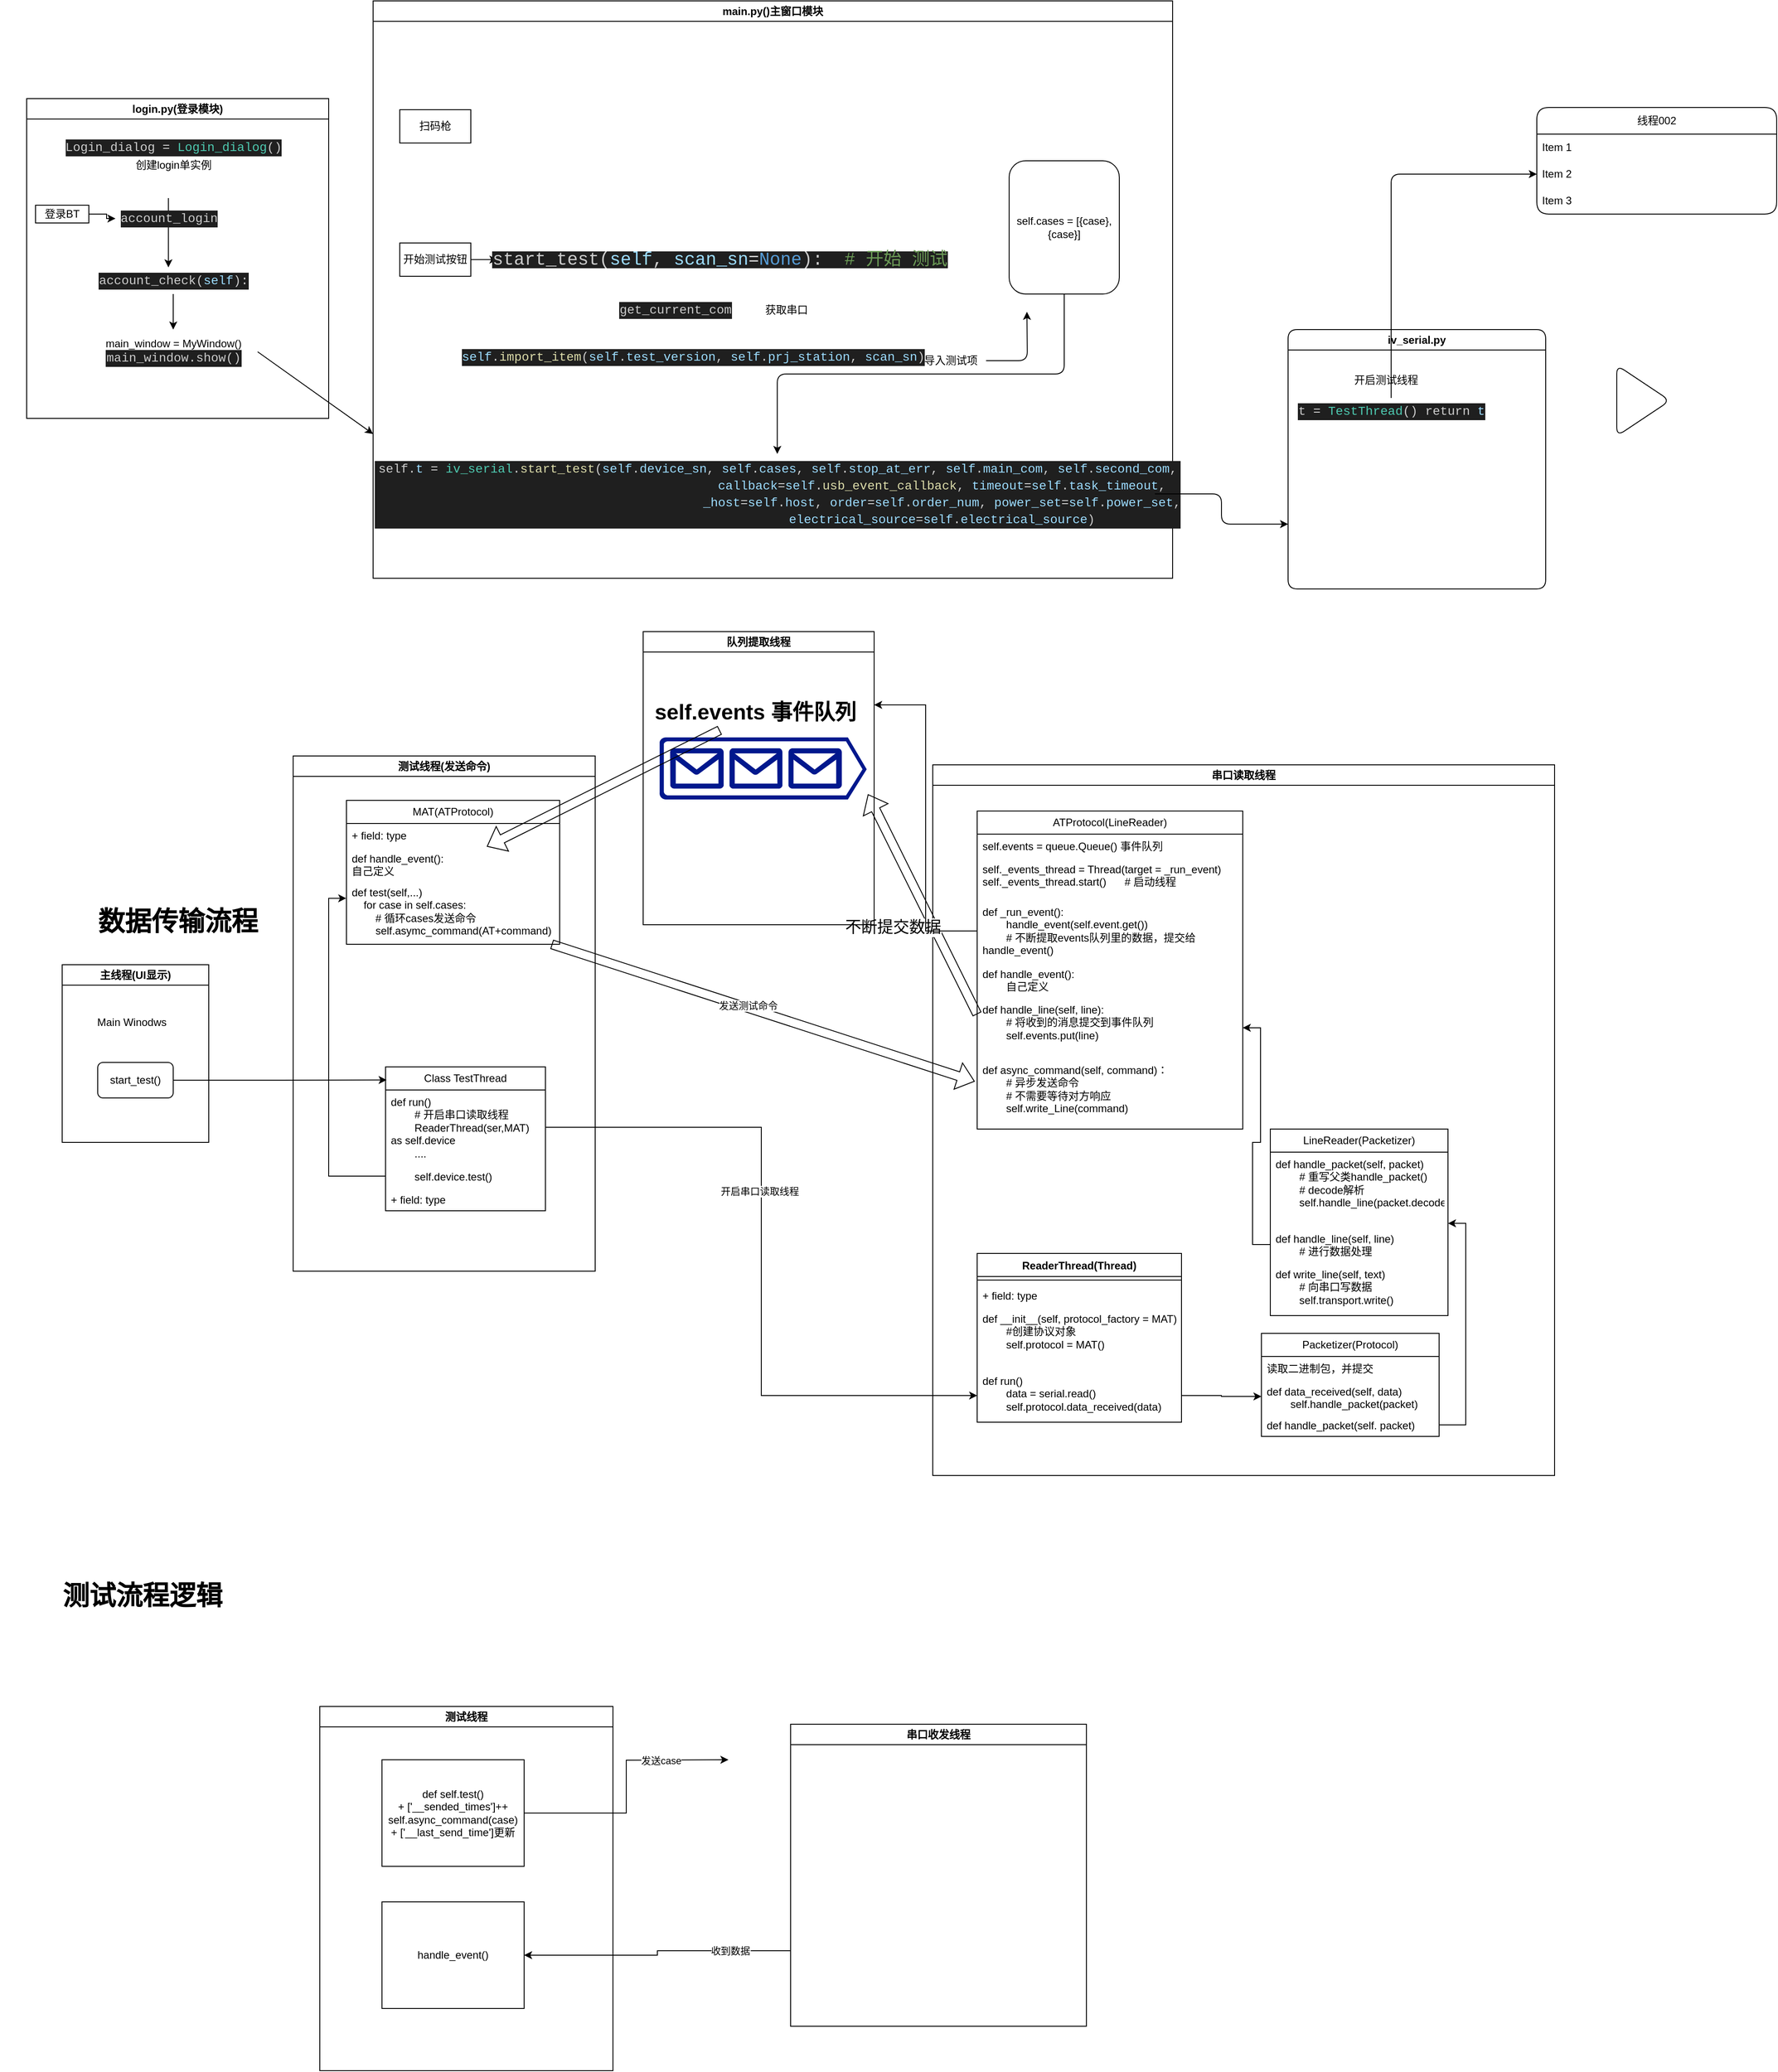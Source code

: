 <mxfile version="21.6.8" type="github">
  <diagram name="第 1 页" id="dt1ydbLvdWKdi6ZFMIxa">
    <mxGraphModel dx="1295" dy="637" grid="1" gridSize="10" guides="1" tooltips="1" connect="1" arrows="1" fold="1" page="1" pageScale="1" pageWidth="827" pageHeight="1169" math="0" shadow="0">
      <root>
        <mxCell id="0" />
        <mxCell id="1" parent="0" />
        <mxCell id="iBdUKiKmWNrFC63WjBEQ-3" value="login.py(登录模块)" style="swimlane;whiteSpace=wrap;html=1;rounded=0;labelBackgroundColor=none;" parent="1" vertex="1">
          <mxGeometry x="40" y="130" width="340" height="360" as="geometry" />
        </mxCell>
        <mxCell id="iBdUKiKmWNrFC63WjBEQ-4" value="&lt;div style=&quot;color: rgb(204, 204, 204); background-color: rgb(31, 31, 31); font-family: Consolas, &amp;quot;Courier New&amp;quot;, monospace; font-size: 14px; line-height: 19px;&quot;&gt;Login_dialog &lt;span style=&quot;color: #d4d4d4;&quot;&gt;=&lt;/span&gt; &lt;span style=&quot;color: #4ec9b0;&quot;&gt;Login_dialog&lt;/span&gt;()&lt;/div&gt;" style="text;html=1;align=center;verticalAlign=middle;resizable=0;points=[];autosize=1;strokeColor=none;fillColor=none;rounded=0;labelBackgroundColor=none;" parent="iBdUKiKmWNrFC63WjBEQ-3" vertex="1">
          <mxGeometry x="40" y="40" width="250" height="30" as="geometry" />
        </mxCell>
        <mxCell id="iBdUKiKmWNrFC63WjBEQ-6" value="创建login单实例" style="text;html=1;align=center;verticalAlign=middle;resizable=0;points=[];autosize=1;strokeColor=none;fillColor=none;rounded=0;labelBackgroundColor=none;" parent="iBdUKiKmWNrFC63WjBEQ-3" vertex="1">
          <mxGeometry x="110" y="60" width="110" height="30" as="geometry" />
        </mxCell>
        <mxCell id="pdhDMb10vHC7tpRMdVxu-9" value="" style="edgeStyle=orthogonalEdgeStyle;rounded=0;orthogonalLoop=1;jettySize=auto;html=1;labelBackgroundColor=none;fontColor=default;" parent="iBdUKiKmWNrFC63WjBEQ-3" source="iBdUKiKmWNrFC63WjBEQ-7" target="pdhDMb10vHC7tpRMdVxu-3" edge="1">
          <mxGeometry relative="1" as="geometry" />
        </mxCell>
        <mxCell id="iBdUKiKmWNrFC63WjBEQ-7" value="&lt;div style=&quot;color: rgb(204, 204, 204); background-color: rgb(31, 31, 31); font-family: Consolas, &amp;quot;Courier New&amp;quot;, monospace; font-size: 14px; line-height: 19px;&quot;&gt;account_check(&lt;span style=&quot;color: #9cdcfe;&quot;&gt;self&lt;/span&gt;):&lt;/div&gt;" style="text;html=1;align=center;verticalAlign=middle;resizable=0;points=[];autosize=1;strokeColor=none;fillColor=none;rounded=0;labelBackgroundColor=none;" parent="iBdUKiKmWNrFC63WjBEQ-3" vertex="1">
          <mxGeometry x="75" y="190" width="180" height="30" as="geometry" />
        </mxCell>
        <mxCell id="pdhDMb10vHC7tpRMdVxu-8" value="" style="edgeStyle=orthogonalEdgeStyle;rounded=0;orthogonalLoop=1;jettySize=auto;html=1;labelBackgroundColor=none;fontColor=default;" parent="iBdUKiKmWNrFC63WjBEQ-3" edge="1">
          <mxGeometry relative="1" as="geometry">
            <mxPoint x="159.58" y="112.0" as="sourcePoint" />
            <mxPoint x="159.58" y="190" as="targetPoint" />
          </mxGeometry>
        </mxCell>
        <mxCell id="iBdUKiKmWNrFC63WjBEQ-15" value="&lt;div style=&quot;color: rgb(204, 204, 204); background-color: rgb(31, 31, 31); font-family: Consolas, &amp;quot;Courier New&amp;quot;, monospace; font-size: 14px; line-height: 19px;&quot;&gt;account_login&lt;/div&gt;" style="text;html=1;align=center;verticalAlign=middle;resizable=0;points=[];autosize=1;strokeColor=none;fillColor=none;rounded=0;labelBackgroundColor=none;" parent="iBdUKiKmWNrFC63WjBEQ-3" vertex="1">
          <mxGeometry x="100" y="120" width="120" height="30" as="geometry" />
        </mxCell>
        <mxCell id="pdhDMb10vHC7tpRMdVxu-3" value="main_window = MyWindow()&lt;br&gt;&lt;div style=&quot;color: rgb(204, 204, 204); background-color: rgb(31, 31, 31); font-family: Consolas, &amp;quot;Courier New&amp;quot;, monospace; font-size: 14px; line-height: 19px;&quot;&gt;main_window.show()&lt;/div&gt;" style="text;html=1;align=center;verticalAlign=middle;resizable=0;points=[];autosize=1;strokeColor=none;fillColor=none;rounded=0;labelBackgroundColor=none;" parent="iBdUKiKmWNrFC63WjBEQ-3" vertex="1">
          <mxGeometry x="75" y="260" width="180" height="50" as="geometry" />
        </mxCell>
        <mxCell id="pdhDMb10vHC7tpRMdVxu-5" value="" style="edgeStyle=orthogonalEdgeStyle;rounded=0;orthogonalLoop=1;jettySize=auto;html=1;labelBackgroundColor=none;fontColor=default;" parent="iBdUKiKmWNrFC63WjBEQ-3" source="pdhDMb10vHC7tpRMdVxu-4" target="iBdUKiKmWNrFC63WjBEQ-15" edge="1">
          <mxGeometry relative="1" as="geometry" />
        </mxCell>
        <mxCell id="pdhDMb10vHC7tpRMdVxu-4" value="登录BT" style="rounded=0;whiteSpace=wrap;html=1;labelBackgroundColor=none;" parent="iBdUKiKmWNrFC63WjBEQ-3" vertex="1">
          <mxGeometry x="10" y="120" width="60" height="20" as="geometry" />
        </mxCell>
        <mxCell id="pdhDMb10vHC7tpRMdVxu-10" value="main.py()主窗口模块" style="swimlane;whiteSpace=wrap;html=1;rounded=0;labelBackgroundColor=none;" parent="1" vertex="1">
          <mxGeometry x="430" y="20" width="900" height="650" as="geometry" />
        </mxCell>
        <mxCell id="pdhDMb10vHC7tpRMdVxu-16" value="" style="edgeStyle=orthogonalEdgeStyle;rounded=0;orthogonalLoop=1;jettySize=auto;html=1;labelBackgroundColor=none;fontColor=default;" parent="pdhDMb10vHC7tpRMdVxu-10" source="pdhDMb10vHC7tpRMdVxu-13" target="pdhDMb10vHC7tpRMdVxu-15" edge="1">
          <mxGeometry relative="1" as="geometry" />
        </mxCell>
        <mxCell id="pdhDMb10vHC7tpRMdVxu-13" value="开始测试按钮" style="rounded=0;whiteSpace=wrap;html=1;labelBackgroundColor=none;" parent="pdhDMb10vHC7tpRMdVxu-10" vertex="1">
          <mxGeometry x="30" y="272.5" width="80" height="37.5" as="geometry" />
        </mxCell>
        <mxCell id="pdhDMb10vHC7tpRMdVxu-14" value="扫码枪" style="rounded=0;whiteSpace=wrap;html=1;labelBackgroundColor=none;" parent="pdhDMb10vHC7tpRMdVxu-10" vertex="1">
          <mxGeometry x="30" y="122.5" width="80" height="37.5" as="geometry" />
        </mxCell>
        <mxCell id="pdhDMb10vHC7tpRMdVxu-15" value="&lt;div style=&quot;color: rgb(204, 204, 204); background-color: rgb(31, 31, 31); font-family: Consolas, &amp;quot;Courier New&amp;quot;, monospace; font-size: 20px; line-height: 19px;&quot;&gt;start_test(&lt;span style=&quot;color: #9cdcfe;&quot;&gt;self&lt;/span&gt;, &lt;span style=&quot;color: #9cdcfe;&quot;&gt;scan_sn&lt;/span&gt;&lt;span style=&quot;color: #d4d4d4;&quot;&gt;=&lt;/span&gt;&lt;span style=&quot;color: #569cd6;&quot;&gt;None&lt;/span&gt;): &amp;nbsp;&lt;span style=&quot;color: #6a9955;&quot;&gt;# 开始 测试&lt;/span&gt;&lt;/div&gt;" style="text;html=1;align=center;verticalAlign=middle;resizable=0;points=[];autosize=1;strokeColor=none;fillColor=none;rounded=0;labelBackgroundColor=none;" parent="pdhDMb10vHC7tpRMdVxu-10" vertex="1">
          <mxGeometry x="140" y="276.25" width="500" height="30" as="geometry" />
        </mxCell>
        <mxCell id="pdhDMb10vHC7tpRMdVxu-19" value="&lt;div style=&quot;color: rgb(204, 204, 204); background-color: rgb(31, 31, 31); font-family: Consolas, &amp;quot;Courier New&amp;quot;, monospace; font-size: 14px; line-height: 19px;&quot;&gt;get_current_com&lt;/div&gt;" style="text;html=1;align=center;verticalAlign=middle;resizable=0;points=[];autosize=1;strokeColor=none;fillColor=none;" parent="pdhDMb10vHC7tpRMdVxu-10" vertex="1">
          <mxGeometry x="270" y="332.5" width="140" height="30" as="geometry" />
        </mxCell>
        <mxCell id="pdhDMb10vHC7tpRMdVxu-22" value="&#xa;&lt;div style=&quot;color: rgb(204, 204, 204); background-color: rgb(31, 31, 31); font-family: Consolas, &amp;quot;Courier New&amp;quot;, monospace; font-weight: normal; font-size: 14px; line-height: 19px;&quot;&gt;&lt;div&gt;&lt;span style=&quot;color: #9cdcfe;&quot;&gt;self&lt;/span&gt;&lt;span style=&quot;color: #cccccc;&quot;&gt;.&lt;/span&gt;&lt;span style=&quot;color: #dcdcaa;&quot;&gt;import_item&lt;/span&gt;&lt;span style=&quot;color: #cccccc;&quot;&gt;(&lt;/span&gt;&lt;span style=&quot;color: #9cdcfe;&quot;&gt;self&lt;/span&gt;&lt;span style=&quot;color: #cccccc;&quot;&gt;.&lt;/span&gt;&lt;span style=&quot;color: #9cdcfe;&quot;&gt;test_version&lt;/span&gt;&lt;span style=&quot;color: #cccccc;&quot;&gt;, &lt;/span&gt;&lt;span style=&quot;color: #9cdcfe;&quot;&gt;self&lt;/span&gt;&lt;span style=&quot;color: #cccccc;&quot;&gt;.&lt;/span&gt;&lt;span style=&quot;color: #9cdcfe;&quot;&gt;prj_station&lt;/span&gt;&lt;span style=&quot;color: #cccccc;&quot;&gt;, &lt;/span&gt;&lt;span style=&quot;color: #9cdcfe;&quot;&gt;scan_sn&lt;/span&gt;&lt;span style=&quot;color: #cccccc;&quot;&gt;)&lt;/span&gt;&lt;/div&gt;&lt;/div&gt;&#xa;&#xa;" style="text;html=1;align=center;verticalAlign=middle;resizable=0;points=[];autosize=1;strokeColor=none;fillColor=none;" parent="pdhDMb10vHC7tpRMdVxu-10" vertex="1">
          <mxGeometry x="110" y="367.5" width="500" height="80" as="geometry" />
        </mxCell>
        <mxCell id="pdhDMb10vHC7tpRMdVxu-23" value="获取串口" style="text;html=1;align=center;verticalAlign=middle;resizable=0;points=[];autosize=1;strokeColor=none;fillColor=none;" parent="pdhDMb10vHC7tpRMdVxu-10" vertex="1">
          <mxGeometry x="430" y="332.5" width="70" height="30" as="geometry" />
        </mxCell>
        <mxCell id="pdhDMb10vHC7tpRMdVxu-37" style="edgeStyle=orthogonalEdgeStyle;rounded=1;orthogonalLoop=1;jettySize=auto;html=1;" parent="pdhDMb10vHC7tpRMdVxu-10" source="pdhDMb10vHC7tpRMdVxu-24" edge="1">
          <mxGeometry relative="1" as="geometry">
            <mxPoint x="736.0" y="350" as="targetPoint" />
          </mxGeometry>
        </mxCell>
        <mxCell id="pdhDMb10vHC7tpRMdVxu-24" value="导入测试项" style="text;html=1;align=center;verticalAlign=middle;resizable=0;points=[];autosize=1;strokeColor=none;fillColor=none;" parent="pdhDMb10vHC7tpRMdVxu-10" vertex="1">
          <mxGeometry x="610" y="390" width="80" height="30" as="geometry" />
        </mxCell>
        <mxCell id="pdhDMb10vHC7tpRMdVxu-27" value="&lt;div style=&quot;color: rgb(204, 204, 204); font-family: Consolas, &amp;quot;Courier New&amp;quot;, monospace; font-size: 14px; line-height: 19px; background-color: rgb(31, 31, 31);&quot;&gt;&lt;div&gt;self.&lt;span style=&quot;color: #9cdcfe;&quot;&gt;t&lt;/span&gt; &lt;span style=&quot;color: #d4d4d4;&quot;&gt;=&lt;/span&gt; &lt;span style=&quot;color: #4ec9b0;&quot;&gt;iv_serial&lt;/span&gt;.&lt;span style=&quot;color: #dcdcaa;&quot;&gt;start_test&lt;/span&gt;(&lt;span style=&quot;color: #9cdcfe;&quot;&gt;self&lt;/span&gt;.&lt;span style=&quot;color: #9cdcfe;&quot;&gt;device_sn&lt;/span&gt;, &lt;span style=&quot;color: #9cdcfe;&quot;&gt;self&lt;/span&gt;.&lt;span style=&quot;color: #9cdcfe;&quot;&gt;cases&lt;/span&gt;, &lt;span style=&quot;color: #9cdcfe;&quot;&gt;self&lt;/span&gt;.&lt;span style=&quot;color: #9cdcfe;&quot;&gt;stop_at_err&lt;/span&gt;, &lt;span style=&quot;color: #9cdcfe;&quot;&gt;self&lt;/span&gt;.&lt;span style=&quot;color: #9cdcfe;&quot;&gt;main_com&lt;/span&gt;, &lt;span style=&quot;color: #9cdcfe;&quot;&gt;self&lt;/span&gt;.&lt;span style=&quot;color: #9cdcfe;&quot;&gt;second_com&lt;/span&gt;,&lt;/div&gt;&lt;div&gt;&amp;nbsp; &amp;nbsp; &amp;nbsp; &amp;nbsp; &amp;nbsp; &amp;nbsp; &amp;nbsp; &amp;nbsp; &amp;nbsp; &amp;nbsp; &amp;nbsp; &amp;nbsp; &amp;nbsp; &amp;nbsp; &amp;nbsp; &amp;nbsp; &amp;nbsp; &amp;nbsp; &amp;nbsp; &amp;nbsp; &amp;nbsp; &amp;nbsp; &lt;span style=&quot;color: #9cdcfe;&quot;&gt;callback&lt;/span&gt;&lt;span style=&quot;color: #d4d4d4;&quot;&gt;=&lt;/span&gt;&lt;span style=&quot;color: #9cdcfe;&quot;&gt;self&lt;/span&gt;.&lt;span style=&quot;color: #dcdcaa;&quot;&gt;usb_event_callback&lt;/span&gt;, &lt;span style=&quot;color: #9cdcfe;&quot;&gt;timeout&lt;/span&gt;&lt;span style=&quot;color: #d4d4d4;&quot;&gt;=&lt;/span&gt;&lt;span style=&quot;color: #9cdcfe;&quot;&gt;self&lt;/span&gt;.&lt;span style=&quot;color: #9cdcfe;&quot;&gt;task_timeout&lt;/span&gt;,&lt;/div&gt;&lt;div&gt;&amp;nbsp; &amp;nbsp; &amp;nbsp; &amp;nbsp; &amp;nbsp; &amp;nbsp; &amp;nbsp; &amp;nbsp; &amp;nbsp; &amp;nbsp; &amp;nbsp; &amp;nbsp; &amp;nbsp; &amp;nbsp; &amp;nbsp; &amp;nbsp; &amp;nbsp; &amp;nbsp; &amp;nbsp; &amp;nbsp; &amp;nbsp; &amp;nbsp; &lt;span style=&quot;color: #9cdcfe;&quot;&gt;_host&lt;/span&gt;&lt;span style=&quot;color: #d4d4d4;&quot;&gt;=&lt;/span&gt;&lt;span style=&quot;color: #9cdcfe;&quot;&gt;self&lt;/span&gt;.&lt;span style=&quot;color: #9cdcfe;&quot;&gt;host&lt;/span&gt;, &lt;span style=&quot;color: #9cdcfe;&quot;&gt;order&lt;/span&gt;&lt;span style=&quot;color: #d4d4d4;&quot;&gt;=&lt;/span&gt;&lt;span style=&quot;color: #9cdcfe;&quot;&gt;self&lt;/span&gt;.&lt;span style=&quot;color: #9cdcfe;&quot;&gt;order_num&lt;/span&gt;, &lt;span style=&quot;color: #9cdcfe;&quot;&gt;power_set&lt;/span&gt;&lt;span style=&quot;color: #d4d4d4;&quot;&gt;=&lt;/span&gt;&lt;span style=&quot;color: #9cdcfe;&quot;&gt;self&lt;/span&gt;.&lt;span style=&quot;color: #9cdcfe;&quot;&gt;power_set&lt;/span&gt;,&lt;/div&gt;&lt;div&gt;&amp;nbsp; &amp;nbsp; &amp;nbsp; &amp;nbsp; &amp;nbsp; &amp;nbsp; &amp;nbsp; &amp;nbsp; &amp;nbsp; &amp;nbsp; &amp;nbsp; &amp;nbsp; &amp;nbsp; &amp;nbsp; &amp;nbsp; &amp;nbsp; &amp;nbsp; &amp;nbsp; &amp;nbsp; &amp;nbsp; &amp;nbsp; &amp;nbsp; &lt;span style=&quot;color: #9cdcfe;&quot;&gt;electrical_source&lt;/span&gt;&lt;span style=&quot;color: #d4d4d4;&quot;&gt;=&lt;/span&gt;&lt;span style=&quot;color: #9cdcfe;&quot;&gt;self&lt;/span&gt;.&lt;span style=&quot;color: #9cdcfe;&quot;&gt;electrical_source&lt;/span&gt;)&lt;/div&gt;&lt;/div&gt;" style="text;html=1;align=center;verticalAlign=middle;resizable=0;points=[];autosize=1;" parent="pdhDMb10vHC7tpRMdVxu-10" vertex="1">
          <mxGeometry x="30" y="510" width="850" height="90" as="geometry" />
        </mxCell>
        <mxCell id="pdhDMb10vHC7tpRMdVxu-40" style="edgeStyle=orthogonalEdgeStyle;rounded=1;orthogonalLoop=1;jettySize=auto;html=1;" parent="pdhDMb10vHC7tpRMdVxu-10" source="pdhDMb10vHC7tpRMdVxu-38" target="pdhDMb10vHC7tpRMdVxu-27" edge="1">
          <mxGeometry relative="1" as="geometry" />
        </mxCell>
        <mxCell id="pdhDMb10vHC7tpRMdVxu-38" value="self.cases = [{case},{case}]" style="whiteSpace=wrap;html=1;rounded=1;" parent="pdhDMb10vHC7tpRMdVxu-10" vertex="1">
          <mxGeometry x="716" y="180" width="124" height="150" as="geometry" />
        </mxCell>
        <mxCell id="pdhDMb10vHC7tpRMdVxu-11" value="" style="endArrow=classic;html=1;rounded=0;exitX=1.028;exitY=0.5;exitDx=0;exitDy=0;exitPerimeter=0;entryX=0;entryY=0.75;entryDx=0;entryDy=0;labelBackgroundColor=none;fontColor=default;" parent="1" source="pdhDMb10vHC7tpRMdVxu-3" target="pdhDMb10vHC7tpRMdVxu-10" edge="1">
          <mxGeometry width="50" height="50" relative="1" as="geometry">
            <mxPoint x="340" y="330" as="sourcePoint" />
            <mxPoint x="430" y="170" as="targetPoint" />
          </mxGeometry>
        </mxCell>
        <mxCell id="pdhDMb10vHC7tpRMdVxu-26" value="&lt;div style=&quot;color: rgb(204, 204, 204); background-color: rgb(31, 31, 31); font-family: Consolas, &amp;quot;Courier New&amp;quot;, monospace; font-size: 14px; line-height: 19px;&quot;&gt;&lt;br&gt;&lt;/div&gt;" style="text;html=1;align=center;verticalAlign=middle;resizable=0;points=[];autosize=1;strokeColor=none;fillColor=none;" parent="1" vertex="1">
          <mxGeometry x="750" y="578" width="20" height="30" as="geometry" />
        </mxCell>
        <mxCell id="pdhDMb10vHC7tpRMdVxu-28" style="edgeStyle=orthogonalEdgeStyle;rounded=1;orthogonalLoop=1;jettySize=auto;html=1;entryX=0;entryY=0.75;entryDx=0;entryDy=0;" parent="1" source="pdhDMb10vHC7tpRMdVxu-27" target="pdhDMb10vHC7tpRMdVxu-29" edge="1">
          <mxGeometry relative="1" as="geometry">
            <mxPoint x="1170" y="490" as="targetPoint" />
          </mxGeometry>
        </mxCell>
        <mxCell id="pdhDMb10vHC7tpRMdVxu-29" value="iv_serial.py" style="swimlane;whiteSpace=wrap;html=1;rounded=1;" parent="1" vertex="1">
          <mxGeometry x="1460" y="390" width="290" height="292" as="geometry" />
        </mxCell>
        <mxCell id="pdhDMb10vHC7tpRMdVxu-30" value="开启测试线程" style="text;html=1;align=center;verticalAlign=middle;resizable=0;points=[];autosize=1;strokeColor=none;fillColor=none;" parent="pdhDMb10vHC7tpRMdVxu-29" vertex="1">
          <mxGeometry x="60" y="42" width="100" height="30" as="geometry" />
        </mxCell>
        <mxCell id="pdhDMb10vHC7tpRMdVxu-31" value="&lt;div style=&quot;color: rgb(204, 204, 204); background-color: rgb(31, 31, 31); font-family: Consolas, &amp;quot;Courier New&amp;quot;, monospace; font-size: 14px; line-height: 19px;&quot;&gt;t&lt;span style=&quot;&quot;&gt; &lt;/span&gt;&lt;span style=&quot;color: rgb(212, 212, 212);&quot;&gt;=&lt;/span&gt;&lt;span style=&quot;&quot;&gt; &lt;/span&gt;&lt;span style=&quot;color: rgb(78, 201, 176);&quot;&gt;TestThread&lt;/span&gt;()&amp;nbsp;return&lt;span style=&quot;&quot;&gt; &lt;/span&gt;&lt;span style=&quot;color: rgb(156, 220, 254);&quot;&gt;t&lt;/span&gt;&lt;/div&gt;" style="text;html=1;align=center;verticalAlign=middle;resizable=0;points=[];autosize=1;strokeColor=none;fillColor=none;" parent="pdhDMb10vHC7tpRMdVxu-29" vertex="1">
          <mxGeometry x="6" y="77" width="220" height="30" as="geometry" />
        </mxCell>
        <mxCell id="pdhDMb10vHC7tpRMdVxu-32" value="线程002" style="swimlane;fontStyle=0;childLayout=stackLayout;horizontal=1;startSize=30;horizontalStack=0;resizeParent=1;resizeParentMax=0;resizeLast=0;collapsible=1;marginBottom=0;whiteSpace=wrap;html=1;rounded=1;" parent="1" vertex="1">
          <mxGeometry x="1740" y="140" width="270" height="120" as="geometry" />
        </mxCell>
        <mxCell id="pdhDMb10vHC7tpRMdVxu-33" value="Item 1" style="text;strokeColor=none;fillColor=none;align=left;verticalAlign=middle;spacingLeft=4;spacingRight=4;overflow=hidden;points=[[0,0.5],[1,0.5]];portConstraint=eastwest;rotatable=0;whiteSpace=wrap;html=1;" parent="pdhDMb10vHC7tpRMdVxu-32" vertex="1">
          <mxGeometry y="30" width="270" height="30" as="geometry" />
        </mxCell>
        <mxCell id="pdhDMb10vHC7tpRMdVxu-34" value="Item 2" style="text;strokeColor=none;fillColor=none;align=left;verticalAlign=middle;spacingLeft=4;spacingRight=4;overflow=hidden;points=[[0,0.5],[1,0.5]];portConstraint=eastwest;rotatable=0;whiteSpace=wrap;html=1;" parent="pdhDMb10vHC7tpRMdVxu-32" vertex="1">
          <mxGeometry y="60" width="270" height="30" as="geometry" />
        </mxCell>
        <mxCell id="pdhDMb10vHC7tpRMdVxu-35" value="Item 3" style="text;strokeColor=none;fillColor=none;align=left;verticalAlign=middle;spacingLeft=4;spacingRight=4;overflow=hidden;points=[[0,0.5],[1,0.5]];portConstraint=eastwest;rotatable=0;whiteSpace=wrap;html=1;" parent="pdhDMb10vHC7tpRMdVxu-32" vertex="1">
          <mxGeometry y="90" width="270" height="30" as="geometry" />
        </mxCell>
        <mxCell id="pdhDMb10vHC7tpRMdVxu-41" style="edgeStyle=orthogonalEdgeStyle;rounded=1;orthogonalLoop=1;jettySize=auto;html=1;entryX=0;entryY=0.5;entryDx=0;entryDy=0;" parent="1" source="pdhDMb10vHC7tpRMdVxu-31" target="pdhDMb10vHC7tpRMdVxu-34" edge="1">
          <mxGeometry relative="1" as="geometry">
            <mxPoint x="1930" y="310" as="targetPoint" />
          </mxGeometry>
        </mxCell>
        <mxCell id="jpHVRqmkEGCWsvxQY14R-1" value="" style="triangle;whiteSpace=wrap;html=1;rounded=1;" parent="1" vertex="1">
          <mxGeometry x="1830" y="430" width="60" height="80" as="geometry" />
        </mxCell>
        <mxCell id="DcLxN9_69zLo99ulYXgM-1" value="主线程(UI显示)" style="swimlane;whiteSpace=wrap;html=1;" parent="1" vertex="1">
          <mxGeometry x="80" y="1105" width="165" height="200" as="geometry" />
        </mxCell>
        <mxCell id="DcLxN9_69zLo99ulYXgM-2" value="Main Winodws" style="text;html=1;align=center;verticalAlign=middle;resizable=0;points=[];autosize=1;strokeColor=none;fillColor=none;" parent="DcLxN9_69zLo99ulYXgM-1" vertex="1">
          <mxGeometry x="27.5" y="50" width="100" height="30" as="geometry" />
        </mxCell>
        <mxCell id="DcLxN9_69zLo99ulYXgM-3" value="start_test()" style="rounded=1;whiteSpace=wrap;html=1;" parent="DcLxN9_69zLo99ulYXgM-1" vertex="1">
          <mxGeometry x="40" y="110" width="85" height="40" as="geometry" />
        </mxCell>
        <mxCell id="DcLxN9_69zLo99ulYXgM-4" value="测试线程(发送命令)" style="swimlane;whiteSpace=wrap;html=1;" parent="1" vertex="1">
          <mxGeometry x="340" y="870" width="340" height="580" as="geometry" />
        </mxCell>
        <mxCell id="DcLxN9_69zLo99ulYXgM-16" value="Class TestThread" style="swimlane;fontStyle=0;childLayout=stackLayout;horizontal=1;startSize=26;fillColor=none;horizontalStack=0;resizeParent=1;resizeParentMax=0;resizeLast=0;collapsible=1;marginBottom=0;whiteSpace=wrap;html=1;" parent="DcLxN9_69zLo99ulYXgM-4" vertex="1">
          <mxGeometry x="104" y="350" width="180" height="162" as="geometry" />
        </mxCell>
        <mxCell id="DcLxN9_69zLo99ulYXgM-17" value="def run()&lt;br&gt;&lt;span style=&quot;white-space: pre;&quot;&gt;&#x9;&lt;/span&gt;# 开启串口读取线程&lt;br&gt;&lt;span style=&quot;white-space: pre;&quot;&gt;&#x9;&lt;/span&gt;ReaderThread(ser,MAT) as self.device&lt;br&gt;&lt;span style=&quot;white-space: pre;&quot;&gt;&#x9;&lt;/span&gt;...." style="text;strokeColor=none;fillColor=none;align=left;verticalAlign=top;spacingLeft=4;spacingRight=4;overflow=hidden;rotatable=0;points=[[0,0.5],[1,0.5]];portConstraint=eastwest;whiteSpace=wrap;html=1;" parent="DcLxN9_69zLo99ulYXgM-16" vertex="1">
          <mxGeometry y="26" width="180" height="84" as="geometry" />
        </mxCell>
        <mxCell id="DcLxN9_69zLo99ulYXgM-18" value="&lt;span style=&quot;white-space: pre;&quot;&gt;&#x9;&lt;/span&gt;self.device.test()" style="text;strokeColor=none;fillColor=none;align=left;verticalAlign=top;spacingLeft=4;spacingRight=4;overflow=hidden;rotatable=0;points=[[0,0.5],[1,0.5]];portConstraint=eastwest;whiteSpace=wrap;html=1;" parent="DcLxN9_69zLo99ulYXgM-16" vertex="1">
          <mxGeometry y="110" width="180" height="26" as="geometry" />
        </mxCell>
        <mxCell id="DcLxN9_69zLo99ulYXgM-19" value="+ field: type" style="text;strokeColor=none;fillColor=none;align=left;verticalAlign=top;spacingLeft=4;spacingRight=4;overflow=hidden;rotatable=0;points=[[0,0.5],[1,0.5]];portConstraint=eastwest;whiteSpace=wrap;html=1;" parent="DcLxN9_69zLo99ulYXgM-16" vertex="1">
          <mxGeometry y="136" width="180" height="26" as="geometry" />
        </mxCell>
        <mxCell id="DcLxN9_69zLo99ulYXgM-23" value="MAT(ATProtocol&lt;span style=&quot;background-color: initial;&quot;&gt;)&lt;/span&gt;" style="swimlane;fontStyle=0;childLayout=stackLayout;horizontal=1;startSize=26;fillColor=none;horizontalStack=0;resizeParent=1;resizeParentMax=0;resizeLast=0;collapsible=1;marginBottom=0;whiteSpace=wrap;html=1;" parent="DcLxN9_69zLo99ulYXgM-4" vertex="1">
          <mxGeometry x="60" y="50" width="240" height="162" as="geometry" />
        </mxCell>
        <mxCell id="DcLxN9_69zLo99ulYXgM-24" value="+ field: type" style="text;strokeColor=none;fillColor=none;align=left;verticalAlign=top;spacingLeft=4;spacingRight=4;overflow=hidden;rotatable=0;points=[[0,0.5],[1,0.5]];portConstraint=eastwest;whiteSpace=wrap;html=1;" parent="DcLxN9_69zLo99ulYXgM-23" vertex="1">
          <mxGeometry y="26" width="240" height="26" as="geometry" />
        </mxCell>
        <mxCell id="DcLxN9_69zLo99ulYXgM-25" value="def handle_event():&lt;br style=&quot;border-color: var(--border-color);&quot;&gt;&#x9;自己定义" style="text;strokeColor=none;fillColor=none;align=left;verticalAlign=top;spacingLeft=4;spacingRight=4;overflow=hidden;rotatable=0;points=[[0,0.5],[1,0.5]];portConstraint=eastwest;whiteSpace=wrap;html=1;" parent="DcLxN9_69zLo99ulYXgM-23" vertex="1">
          <mxGeometry y="52" width="240" height="38" as="geometry" />
        </mxCell>
        <mxCell id="DcLxN9_69zLo99ulYXgM-26" value="def test(self,...)&lt;br&gt;&lt;span style=&quot;&quot;&gt;&lt;span style=&quot;&quot;&gt;&amp;nbsp;&amp;nbsp;&amp;nbsp;&amp;nbsp;&lt;/span&gt;&lt;/span&gt;for case in self.cases:&lt;br&gt;&lt;span style=&quot;white-space: pre;&quot;&gt;&#x9;&lt;/span&gt;# 循环cases发送命令&lt;br&gt;&lt;span style=&quot;&quot;&gt;&lt;span style=&quot;&quot;&gt;&amp;nbsp;&amp;nbsp;&amp;nbsp;&amp;nbsp;&lt;/span&gt;&lt;/span&gt;&lt;span style=&quot;&quot;&gt;&lt;span style=&quot;&quot;&gt;&amp;nbsp;&amp;nbsp;&amp;nbsp;&amp;nbsp;&lt;/span&gt;&lt;/span&gt;self.asymc_command(AT+command)" style="text;strokeColor=none;fillColor=none;align=left;verticalAlign=top;spacingLeft=4;spacingRight=4;overflow=hidden;rotatable=0;points=[[0,0.5],[1,0.5]];portConstraint=eastwest;whiteSpace=wrap;html=1;" parent="DcLxN9_69zLo99ulYXgM-23" vertex="1">
          <mxGeometry y="90" width="240" height="72" as="geometry" />
        </mxCell>
        <mxCell id="DcLxN9_69zLo99ulYXgM-36" style="edgeStyle=orthogonalEdgeStyle;rounded=0;orthogonalLoop=1;jettySize=auto;html=1;entryX=-0.001;entryY=0.281;entryDx=0;entryDy=0;entryPerimeter=0;" parent="DcLxN9_69zLo99ulYXgM-4" source="DcLxN9_69zLo99ulYXgM-18" target="DcLxN9_69zLo99ulYXgM-26" edge="1">
          <mxGeometry relative="1" as="geometry" />
        </mxCell>
        <mxCell id="DcLxN9_69zLo99ulYXgM-21" style="edgeStyle=orthogonalEdgeStyle;rounded=0;orthogonalLoop=1;jettySize=auto;html=1;exitX=1;exitY=0.5;exitDx=0;exitDy=0;entryX=0.007;entryY=0.091;entryDx=0;entryDy=0;entryPerimeter=0;" parent="1" source="DcLxN9_69zLo99ulYXgM-3" target="DcLxN9_69zLo99ulYXgM-16" edge="1">
          <mxGeometry relative="1" as="geometry" />
        </mxCell>
        <mxCell id="DcLxN9_69zLo99ulYXgM-22" value="串口读取线程" style="swimlane;whiteSpace=wrap;html=1;" parent="1" vertex="1">
          <mxGeometry x="1060" y="880" width="700" height="800" as="geometry" />
        </mxCell>
        <mxCell id="DcLxN9_69zLo99ulYXgM-48" value="Packetizer(Protocol)" style="swimlane;fontStyle=0;childLayout=stackLayout;horizontal=1;startSize=26;fillColor=none;horizontalStack=0;resizeParent=1;resizeParentMax=0;resizeLast=0;collapsible=1;marginBottom=0;whiteSpace=wrap;html=1;" parent="DcLxN9_69zLo99ulYXgM-22" vertex="1">
          <mxGeometry x="370" y="640" width="200" height="116" as="geometry" />
        </mxCell>
        <mxCell id="DcLxN9_69zLo99ulYXgM-49" value="读取二进制包，并提交" style="text;strokeColor=none;fillColor=none;align=left;verticalAlign=top;spacingLeft=4;spacingRight=4;overflow=hidden;rotatable=0;points=[[0,0.5],[1,0.5]];portConstraint=eastwest;whiteSpace=wrap;html=1;" parent="DcLxN9_69zLo99ulYXgM-48" vertex="1">
          <mxGeometry y="26" width="200" height="26" as="geometry" />
        </mxCell>
        <mxCell id="DcLxN9_69zLo99ulYXgM-50" value="def data_received(self, data)&lt;br&gt;&lt;span style=&quot;white-space: pre;&quot;&gt;&#x9;&lt;/span&gt;self.handle_packet(packet)" style="text;strokeColor=none;fillColor=none;align=left;verticalAlign=top;spacingLeft=4;spacingRight=4;overflow=hidden;rotatable=0;points=[[0,0.5],[1,0.5]];portConstraint=eastwest;whiteSpace=wrap;html=1;" parent="DcLxN9_69zLo99ulYXgM-48" vertex="1">
          <mxGeometry y="52" width="200" height="38" as="geometry" />
        </mxCell>
        <mxCell id="DcLxN9_69zLo99ulYXgM-51" value="def handle_packet(self. packet)" style="text;strokeColor=none;fillColor=none;align=left;verticalAlign=top;spacingLeft=4;spacingRight=4;overflow=hidden;rotatable=0;points=[[0,0.5],[1,0.5]];portConstraint=eastwest;whiteSpace=wrap;html=1;" parent="DcLxN9_69zLo99ulYXgM-48" vertex="1">
          <mxGeometry y="90" width="200" height="26" as="geometry" />
        </mxCell>
        <mxCell id="DcLxN9_69zLo99ulYXgM-52" value="LineReader(Packetizer)" style="swimlane;fontStyle=0;childLayout=stackLayout;horizontal=1;startSize=26;fillColor=none;horizontalStack=0;resizeParent=1;resizeParentMax=0;resizeLast=0;collapsible=1;marginBottom=0;whiteSpace=wrap;html=1;" parent="DcLxN9_69zLo99ulYXgM-22" vertex="1">
          <mxGeometry x="380" y="410" width="200" height="210" as="geometry" />
        </mxCell>
        <mxCell id="DcLxN9_69zLo99ulYXgM-53" value="def handle_packet(self, packet)&lt;br&gt;&lt;span style=&quot;white-space: pre;&quot;&gt;&#x9;&lt;/span&gt;# 重写父类handle_packet()&lt;br&gt;&lt;span style=&quot;white-space: pre;&quot;&gt;&#x9;&lt;/span&gt;# decode解析&lt;br&gt;&lt;span style=&quot;white-space: pre;&quot;&gt;&#x9;&lt;/span&gt;self.handle_line(packet.decode())" style="text;strokeColor=none;fillColor=none;align=left;verticalAlign=top;spacingLeft=4;spacingRight=4;overflow=hidden;rotatable=0;points=[[0,0.5],[1,0.5]];portConstraint=eastwest;whiteSpace=wrap;html=1;" parent="DcLxN9_69zLo99ulYXgM-52" vertex="1">
          <mxGeometry y="26" width="200" height="84" as="geometry" />
        </mxCell>
        <mxCell id="DcLxN9_69zLo99ulYXgM-54" value="def handle_line(self, line)&lt;br&gt;&lt;span style=&quot;white-space: pre;&quot;&gt;&#x9;&lt;/span&gt;# 进行数据处理" style="text;strokeColor=none;fillColor=none;align=left;verticalAlign=top;spacingLeft=4;spacingRight=4;overflow=hidden;rotatable=0;points=[[0,0.5],[1,0.5]];portConstraint=eastwest;whiteSpace=wrap;html=1;" parent="DcLxN9_69zLo99ulYXgM-52" vertex="1">
          <mxGeometry y="110" width="200" height="40" as="geometry" />
        </mxCell>
        <mxCell id="DcLxN9_69zLo99ulYXgM-55" value="def write_line(self, text)&lt;br&gt;&lt;span style=&quot;white-space: pre;&quot;&gt;&#x9;&lt;/span&gt;# 向串口写数据&lt;br&gt;&lt;span style=&quot;white-space: pre;&quot;&gt;&#x9;&lt;/span&gt;self.transport.write()" style="text;strokeColor=none;fillColor=none;align=left;verticalAlign=top;spacingLeft=4;spacingRight=4;overflow=hidden;rotatable=0;points=[[0,0.5],[1,0.5]];portConstraint=eastwest;whiteSpace=wrap;html=1;" parent="DcLxN9_69zLo99ulYXgM-52" vertex="1">
          <mxGeometry y="150" width="200" height="60" as="geometry" />
        </mxCell>
        <mxCell id="DcLxN9_69zLo99ulYXgM-37" value="ReaderThread(Thread)" style="swimlane;fontStyle=1;align=center;verticalAlign=top;childLayout=stackLayout;horizontal=1;startSize=26;horizontalStack=0;resizeParent=1;resizeParentMax=0;resizeLast=0;collapsible=1;marginBottom=0;whiteSpace=wrap;html=1;" parent="DcLxN9_69zLo99ulYXgM-22" vertex="1">
          <mxGeometry x="50" y="550" width="230" height="190" as="geometry" />
        </mxCell>
        <mxCell id="DcLxN9_69zLo99ulYXgM-39" value="" style="line;strokeWidth=1;fillColor=none;align=left;verticalAlign=middle;spacingTop=-1;spacingLeft=3;spacingRight=3;rotatable=0;labelPosition=right;points=[];portConstraint=eastwest;strokeColor=inherit;" parent="DcLxN9_69zLo99ulYXgM-37" vertex="1">
          <mxGeometry y="26" width="230" height="8" as="geometry" />
        </mxCell>
        <mxCell id="DcLxN9_69zLo99ulYXgM-38" value="+ field: type" style="text;strokeColor=none;fillColor=none;align=left;verticalAlign=top;spacingLeft=4;spacingRight=4;overflow=hidden;rotatable=0;points=[[0,0.5],[1,0.5]];portConstraint=eastwest;whiteSpace=wrap;html=1;" parent="DcLxN9_69zLo99ulYXgM-37" vertex="1">
          <mxGeometry y="34" width="230" height="26" as="geometry" />
        </mxCell>
        <mxCell id="DcLxN9_69zLo99ulYXgM-47" value="def __init__(self, protocol_factory = MAT)&lt;br&gt;&lt;span style=&quot;white-space: pre;&quot;&gt;&#x9;&lt;/span&gt;#创建协议对象&lt;br&gt;&lt;span style=&quot;white-space: pre;&quot;&gt;&#x9;&lt;/span&gt;self.protocol = MAT()" style="text;strokeColor=none;fillColor=none;align=left;verticalAlign=top;spacingLeft=4;spacingRight=4;overflow=hidden;rotatable=0;points=[[0,0.5],[1,0.5]];portConstraint=eastwest;whiteSpace=wrap;html=1;" parent="DcLxN9_69zLo99ulYXgM-37" vertex="1">
          <mxGeometry y="60" width="230" height="70" as="geometry" />
        </mxCell>
        <mxCell id="DcLxN9_69zLo99ulYXgM-40" value="def run()&lt;br&gt;&lt;span style=&quot;white-space: pre;&quot;&gt;&#x9;&lt;/span&gt;data = serial.read()&lt;br&gt;&lt;span style=&quot;white-space: pre;&quot;&gt;&#x9;&lt;/span&gt;self.protocol.data_received(data)" style="text;strokeColor=none;fillColor=none;align=left;verticalAlign=top;spacingLeft=4;spacingRight=4;overflow=hidden;rotatable=0;points=[[0,0.5],[1,0.5]];portConstraint=eastwest;whiteSpace=wrap;html=1;" parent="DcLxN9_69zLo99ulYXgM-37" vertex="1">
          <mxGeometry y="130" width="230" height="60" as="geometry" />
        </mxCell>
        <mxCell id="DcLxN9_69zLo99ulYXgM-113" style="edgeStyle=orthogonalEdgeStyle;rounded=0;orthogonalLoop=1;jettySize=auto;html=1;entryX=0;entryY=0.5;entryDx=0;entryDy=0;" parent="DcLxN9_69zLo99ulYXgM-22" source="DcLxN9_69zLo99ulYXgM-40" target="DcLxN9_69zLo99ulYXgM-50" edge="1">
          <mxGeometry relative="1" as="geometry" />
        </mxCell>
        <mxCell id="DcLxN9_69zLo99ulYXgM-115" style="edgeStyle=orthogonalEdgeStyle;rounded=0;orthogonalLoop=1;jettySize=auto;html=1;entryX=1;entryY=0.954;entryDx=0;entryDy=0;entryPerimeter=0;" parent="DcLxN9_69zLo99ulYXgM-22" source="DcLxN9_69zLo99ulYXgM-51" target="DcLxN9_69zLo99ulYXgM-53" edge="1">
          <mxGeometry relative="1" as="geometry">
            <mxPoint x="650" y="450" as="targetPoint" />
          </mxGeometry>
        </mxCell>
        <mxCell id="DcLxN9_69zLo99ulYXgM-43" value="ATProtocol(LineReader)" style="swimlane;fontStyle=0;childLayout=stackLayout;horizontal=1;startSize=26;fillColor=none;horizontalStack=0;resizeParent=1;resizeParentMax=0;resizeLast=0;collapsible=1;marginBottom=0;whiteSpace=wrap;html=1;" parent="DcLxN9_69zLo99ulYXgM-22" vertex="1">
          <mxGeometry x="50" y="52" width="299" height="358" as="geometry" />
        </mxCell>
        <mxCell id="DcLxN9_69zLo99ulYXgM-44" value="self.events = queue.Queue() 事件队列" style="text;strokeColor=none;fillColor=none;align=left;verticalAlign=top;spacingLeft=4;spacingRight=4;overflow=hidden;rotatable=0;points=[[0,0.5],[1,0.5]];portConstraint=eastwest;whiteSpace=wrap;html=1;" parent="DcLxN9_69zLo99ulYXgM-43" vertex="1">
          <mxGeometry y="26" width="299" height="26" as="geometry" />
        </mxCell>
        <mxCell id="DcLxN9_69zLo99ulYXgM-67" value="self._events_thread = Thread(target = _run_event)&lt;br&gt;self._events_thread.start()&lt;span style=&quot;white-space: pre;&quot;&gt;&#x9;&lt;/span&gt;# 启动线程" style="text;strokeColor=none;fillColor=none;align=left;verticalAlign=top;spacingLeft=4;spacingRight=4;overflow=hidden;rotatable=0;points=[[0,0.5],[1,0.5]];portConstraint=eastwest;whiteSpace=wrap;html=1;" parent="DcLxN9_69zLo99ulYXgM-43" vertex="1">
          <mxGeometry y="52" width="299" height="48" as="geometry" />
        </mxCell>
        <mxCell id="DcLxN9_69zLo99ulYXgM-68" value="def _run_event():&lt;br&gt;&lt;span style=&quot;white-space: pre;&quot;&gt;&#x9;&lt;/span&gt;handle_event(self.event.get())&lt;br&gt;&lt;span style=&quot;white-space: pre;&quot;&gt;&#x9;&lt;/span&gt;# 不断提取events队列里的数据，提交给handle_event()" style="text;strokeColor=none;fillColor=none;align=left;verticalAlign=top;spacingLeft=4;spacingRight=4;overflow=hidden;rotatable=0;points=[[0,0.5],[1,0.5]];portConstraint=eastwest;whiteSpace=wrap;html=1;" parent="DcLxN9_69zLo99ulYXgM-43" vertex="1">
          <mxGeometry y="100" width="299" height="70" as="geometry" />
        </mxCell>
        <mxCell id="DcLxN9_69zLo99ulYXgM-69" value="def handle_event():&lt;br&gt;&lt;span style=&quot;white-space: pre;&quot;&gt;&#x9;&lt;/span&gt;自己定义" style="text;strokeColor=none;fillColor=none;align=left;verticalAlign=top;spacingLeft=4;spacingRight=4;overflow=hidden;rotatable=0;points=[[0,0.5],[1,0.5]];portConstraint=eastwest;whiteSpace=wrap;html=1;" parent="DcLxN9_69zLo99ulYXgM-43" vertex="1">
          <mxGeometry y="170" width="299" height="40" as="geometry" />
        </mxCell>
        <mxCell id="DcLxN9_69zLo99ulYXgM-45" value="def handle_line(self, line):&lt;br&gt;&lt;span style=&quot;white-space: pre;&quot;&gt;&#x9;&lt;/span&gt;# 将收到的消息提交到事件队列&lt;br&gt;&lt;span style=&quot;white-space: pre;&quot;&gt;&#x9;&lt;/span&gt;self.events.put(line)" style="text;strokeColor=none;fillColor=none;align=left;verticalAlign=top;spacingLeft=4;spacingRight=4;overflow=hidden;rotatable=0;points=[[0,0.5],[1,0.5]];portConstraint=eastwest;whiteSpace=wrap;html=1;" parent="DcLxN9_69zLo99ulYXgM-43" vertex="1">
          <mxGeometry y="210" width="299" height="68" as="geometry" />
        </mxCell>
        <mxCell id="DcLxN9_69zLo99ulYXgM-46" value="def async_command(self, command)：&lt;br&gt;&lt;span style=&quot;white-space: pre;&quot;&gt;&#x9;&lt;/span&gt;# 异步发送命令&lt;br&gt;&lt;span style=&quot;white-space: pre;&quot;&gt;&#x9;&lt;/span&gt;# 不需要等待对方响应&lt;br&gt;&lt;span style=&quot;white-space: pre;&quot;&gt;&#x9;&lt;/span&gt;self.write_Line(command)" style="text;strokeColor=none;fillColor=none;align=left;verticalAlign=top;spacingLeft=4;spacingRight=4;overflow=hidden;rotatable=0;points=[[0,0.5],[1,0.5]];portConstraint=eastwest;whiteSpace=wrap;html=1;" parent="DcLxN9_69zLo99ulYXgM-43" vertex="1">
          <mxGeometry y="278" width="299" height="80" as="geometry" />
        </mxCell>
        <mxCell id="DcLxN9_69zLo99ulYXgM-116" style="edgeStyle=orthogonalEdgeStyle;rounded=0;orthogonalLoop=1;jettySize=auto;html=1;" parent="DcLxN9_69zLo99ulYXgM-22" source="DcLxN9_69zLo99ulYXgM-54" target="DcLxN9_69zLo99ulYXgM-45" edge="1">
          <mxGeometry relative="1" as="geometry" />
        </mxCell>
        <mxCell id="DcLxN9_69zLo99ulYXgM-41" style="edgeStyle=orthogonalEdgeStyle;rounded=0;orthogonalLoop=1;jettySize=auto;html=1;" parent="1" source="DcLxN9_69zLo99ulYXgM-17" target="DcLxN9_69zLo99ulYXgM-40" edge="1">
          <mxGeometry relative="1" as="geometry" />
        </mxCell>
        <mxCell id="DcLxN9_69zLo99ulYXgM-42" value="开启串口读取线程" style="edgeLabel;html=1;align=center;verticalAlign=middle;resizable=0;points=[];" parent="DcLxN9_69zLo99ulYXgM-41" vertex="1" connectable="0">
          <mxGeometry x="-0.2" y="-2" relative="1" as="geometry">
            <mxPoint as="offset" />
          </mxGeometry>
        </mxCell>
        <mxCell id="DcLxN9_69zLo99ulYXgM-117" value="" style="shape=flexArrow;endArrow=classic;html=1;rounded=0;exitX=0;exitY=0.277;exitDx=0;exitDy=0;exitPerimeter=0;entryX=1.006;entryY=0.916;entryDx=0;entryDy=0;entryPerimeter=0;" parent="1" source="DcLxN9_69zLo99ulYXgM-45" target="DcLxN9_69zLo99ulYXgM-100" edge="1">
          <mxGeometry width="50" height="50" relative="1" as="geometry">
            <mxPoint x="990" y="1095" as="sourcePoint" />
            <mxPoint x="890" y="1005" as="targetPoint" />
          </mxGeometry>
        </mxCell>
        <mxCell id="DcLxN9_69zLo99ulYXgM-121" value="&lt;font style=&quot;font-size: 18px;&quot;&gt;不断提交数据&lt;/font&gt;" style="edgeLabel;html=1;align=center;verticalAlign=middle;resizable=0;points=[];" parent="DcLxN9_69zLo99ulYXgM-117" vertex="1" connectable="0">
          <mxGeometry x="0.146" y="6" relative="1" as="geometry">
            <mxPoint x="-19" y="41" as="offset" />
          </mxGeometry>
        </mxCell>
        <mxCell id="DcLxN9_69zLo99ulYXgM-122" value="队列提取线程" style="swimlane;whiteSpace=wrap;html=1;" parent="1" vertex="1">
          <mxGeometry x="734.01" y="730" width="260" height="330" as="geometry" />
        </mxCell>
        <mxCell id="DcLxN9_69zLo99ulYXgM-101" value="self.events 事件队列" style="text;strokeColor=none;fillColor=none;html=1;fontSize=24;fontStyle=1;verticalAlign=middle;align=center;" parent="DcLxN9_69zLo99ulYXgM-122" vertex="1">
          <mxGeometry x="13.33" y="71" width="226" height="40" as="geometry" />
        </mxCell>
        <mxCell id="DcLxN9_69zLo99ulYXgM-100" value="" style="sketch=0;aspect=fixed;pointerEvents=1;shadow=0;dashed=0;html=1;strokeColor=none;labelPosition=center;verticalLabelPosition=bottom;verticalAlign=top;align=center;fillColor=#00188D;shape=mxgraph.azure.queue_generic" parent="DcLxN9_69zLo99ulYXgM-122" vertex="1">
          <mxGeometry x="18.32" y="119" width="233.33" height="70" as="geometry" />
        </mxCell>
        <mxCell id="DcLxN9_69zLo99ulYXgM-123" style="edgeStyle=orthogonalEdgeStyle;rounded=0;orthogonalLoop=1;jettySize=auto;html=1;entryX=1;entryY=0.25;entryDx=0;entryDy=0;" parent="1" source="DcLxN9_69zLo99ulYXgM-68" target="DcLxN9_69zLo99ulYXgM-122" edge="1">
          <mxGeometry relative="1" as="geometry" />
        </mxCell>
        <mxCell id="DcLxN9_69zLo99ulYXgM-124" value="" style="shape=flexArrow;endArrow=classic;html=1;rounded=0;" parent="1" source="DcLxN9_69zLo99ulYXgM-101" target="DcLxN9_69zLo99ulYXgM-25" edge="1">
          <mxGeometry width="50" height="50" relative="1" as="geometry">
            <mxPoint x="750" y="1020" as="sourcePoint" />
            <mxPoint x="800" y="970" as="targetPoint" />
          </mxGeometry>
        </mxCell>
        <mxCell id="gTg0QPLFnfAkzUBDBEXV-1" value="&lt;font style=&quot;font-size: 30px;&quot;&gt;数据传输流程&lt;/font&gt;" style="text;strokeColor=none;fillColor=none;html=1;fontSize=24;fontStyle=1;verticalAlign=middle;align=center;" parent="1" vertex="1">
          <mxGeometry x="75" y="990" width="270" height="131" as="geometry" />
        </mxCell>
        <mxCell id="gTg0QPLFnfAkzUBDBEXV-2" value="&lt;font style=&quot;font-size: 30px;&quot;&gt;测试流程逻辑&lt;/font&gt;" style="text;strokeColor=none;fillColor=none;html=1;fontSize=24;fontStyle=1;verticalAlign=middle;align=center;" parent="1" vertex="1">
          <mxGeometry x="10" y="1760" width="320" height="110" as="geometry" />
        </mxCell>
        <mxCell id="gTg0QPLFnfAkzUBDBEXV-10" value="测试线程" style="swimlane;whiteSpace=wrap;html=1;" parent="1" vertex="1">
          <mxGeometry x="370" y="1940" width="330" height="410" as="geometry" />
        </mxCell>
        <mxCell id="gTg0QPLFnfAkzUBDBEXV-14" style="edgeStyle=orthogonalEdgeStyle;rounded=0;orthogonalLoop=1;jettySize=auto;html=1;" parent="gTg0QPLFnfAkzUBDBEXV-10" source="gTg0QPLFnfAkzUBDBEXV-13" edge="1">
          <mxGeometry relative="1" as="geometry">
            <mxPoint x="460" y="60" as="targetPoint" />
          </mxGeometry>
        </mxCell>
        <mxCell id="gTg0QPLFnfAkzUBDBEXV-15" value="发送case" style="edgeLabel;html=1;align=center;verticalAlign=middle;resizable=0;points=[];" parent="gTg0QPLFnfAkzUBDBEXV-14" vertex="1" connectable="0">
          <mxGeometry x="0.474" relative="1" as="geometry">
            <mxPoint as="offset" />
          </mxGeometry>
        </mxCell>
        <mxCell id="gTg0QPLFnfAkzUBDBEXV-13" value="def self.test()&lt;br&gt;+ [&#39;__sended_times&#39;]++&lt;br&gt;self.async_command(case)&lt;br&gt;+ [&#39;__last_send_time&#39;]更新" style="rounded=0;whiteSpace=wrap;html=1;" parent="gTg0QPLFnfAkzUBDBEXV-10" vertex="1">
          <mxGeometry x="70" y="60" width="160" height="120" as="geometry" />
        </mxCell>
        <mxCell id="gTg0QPLFnfAkzUBDBEXV-17" value="handle_event()" style="rounded=0;whiteSpace=wrap;html=1;" parent="gTg0QPLFnfAkzUBDBEXV-10" vertex="1">
          <mxGeometry x="70" y="220" width="160" height="120" as="geometry" />
        </mxCell>
        <mxCell id="gTg0QPLFnfAkzUBDBEXV-18" style="edgeStyle=orthogonalEdgeStyle;rounded=0;orthogonalLoop=1;jettySize=auto;html=1;exitX=0;exitY=0.75;exitDx=0;exitDy=0;" parent="1" source="gTg0QPLFnfAkzUBDBEXV-12" target="gTg0QPLFnfAkzUBDBEXV-17" edge="1">
          <mxGeometry relative="1" as="geometry" />
        </mxCell>
        <mxCell id="gTg0QPLFnfAkzUBDBEXV-19" value="收到数据" style="edgeLabel;html=1;align=center;verticalAlign=middle;resizable=0;points=[];" parent="gTg0QPLFnfAkzUBDBEXV-18" vertex="1" connectable="0">
          <mxGeometry x="-0.551" relative="1" as="geometry">
            <mxPoint as="offset" />
          </mxGeometry>
        </mxCell>
        <mxCell id="gTg0QPLFnfAkzUBDBEXV-12" value="串口收发线程" style="swimlane;whiteSpace=wrap;html=1;" parent="1" vertex="1">
          <mxGeometry x="900" y="1960" width="333" height="340" as="geometry" />
        </mxCell>
        <mxCell id="pOymO_kGMaM1e5QOhFnv-1" value="" style="shape=flexArrow;endArrow=classic;html=1;rounded=0;entryX=-0.009;entryY=0.33;entryDx=0;entryDy=0;entryPerimeter=0;" edge="1" parent="1" source="DcLxN9_69zLo99ulYXgM-26" target="DcLxN9_69zLo99ulYXgM-46">
          <mxGeometry width="50" height="50" relative="1" as="geometry">
            <mxPoint x="570" y="1100" as="sourcePoint" />
            <mxPoint x="620" y="1050" as="targetPoint" />
          </mxGeometry>
        </mxCell>
        <mxCell id="pOymO_kGMaM1e5QOhFnv-2" value="发送测试命令" style="edgeLabel;html=1;align=center;verticalAlign=middle;resizable=0;points=[];" vertex="1" connectable="0" parent="pOymO_kGMaM1e5QOhFnv-1">
          <mxGeometry x="-0.075" y="3" relative="1" as="geometry">
            <mxPoint as="offset" />
          </mxGeometry>
        </mxCell>
      </root>
    </mxGraphModel>
  </diagram>
</mxfile>

